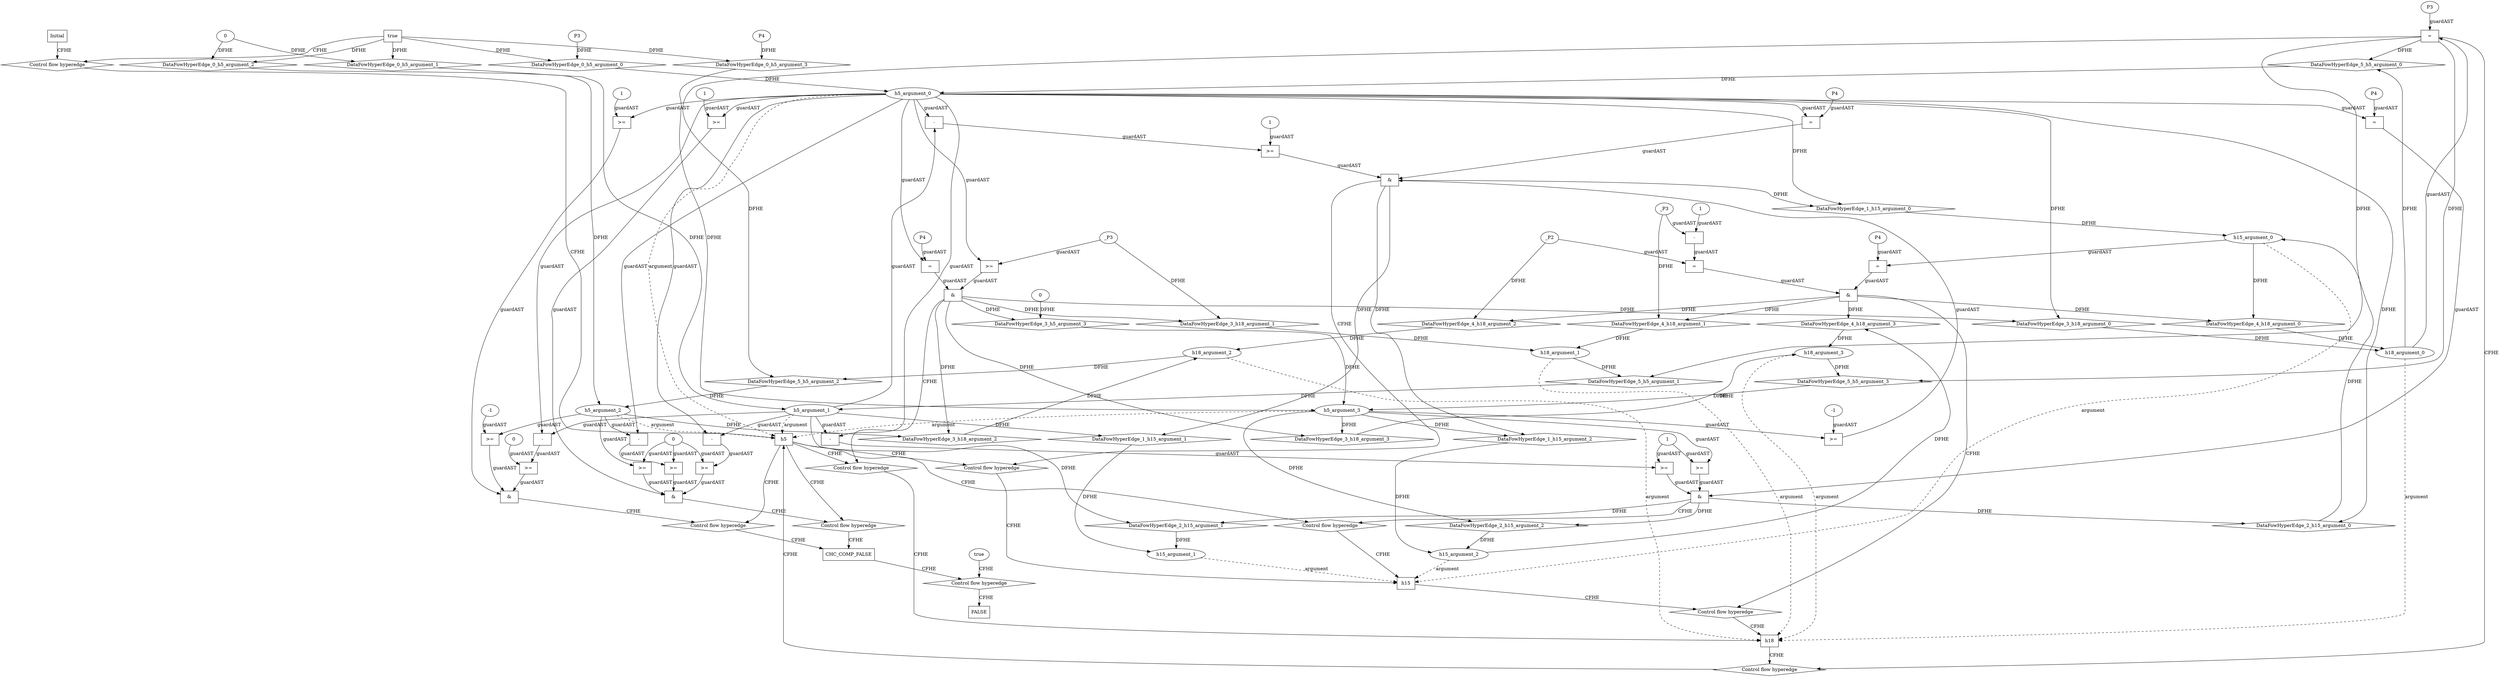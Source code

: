digraph dag {
"CHC_COMP_FALSE" [label="CHC_COMP_FALSE" nodeName="CHC_COMP_FALSE" class=CONTROL  shape="rect"];
"h15" [label="h15" nodeName="h15" class=CONTROL  shape="rect"];
"h18" [label="h18" nodeName="h18" class=CONTROL  shape="rect"];
"h5" [label="h5" nodeName="h5" class=CONTROL  shape="rect"];
FALSE [label="FALSE" nodeName=FALSE class=CONTROL  shape="rect"];
Initial [label="Initial" nodeName=Initial class=CONTROL  shape="rect"];
ControlFowHyperEdge_0 [label="Control flow hyperedge" nodeName=ControlFowHyperEdge_0 class=controlFlowHyperEdge shape="diamond"];
"Initial" -> ControlFowHyperEdge_0 [label="CFHE"]
ControlFowHyperEdge_0 -> "h5" [label="CFHE"]
ControlFowHyperEdge_1 [label="Control flow hyperedge" nodeName=ControlFowHyperEdge_1 class=controlFlowHyperEdge shape="diamond"];
"h5" -> ControlFowHyperEdge_1 [label="CFHE"]
ControlFowHyperEdge_1 -> "h15" [label="CFHE"]
ControlFowHyperEdge_2 [label="Control flow hyperedge" nodeName=ControlFowHyperEdge_2 class=controlFlowHyperEdge shape="diamond"];
"h5" -> ControlFowHyperEdge_2 [label="CFHE"]
ControlFowHyperEdge_2 -> "h15" [label="CFHE"]
ControlFowHyperEdge_3 [label="Control flow hyperedge" nodeName=ControlFowHyperEdge_3 class=controlFlowHyperEdge shape="diamond"];
"h5" -> ControlFowHyperEdge_3 [label="CFHE"]
ControlFowHyperEdge_3 -> "h18" [label="CFHE"]
ControlFowHyperEdge_4 [label="Control flow hyperedge" nodeName=ControlFowHyperEdge_4 class=controlFlowHyperEdge shape="diamond"];
"h15" -> ControlFowHyperEdge_4 [label="CFHE"]
ControlFowHyperEdge_4 -> "h18" [label="CFHE"]
ControlFowHyperEdge_5 [label="Control flow hyperedge" nodeName=ControlFowHyperEdge_5 class=controlFlowHyperEdge shape="diamond"];
"h18" -> ControlFowHyperEdge_5 [label="CFHE"]
ControlFowHyperEdge_5 -> "h5" [label="CFHE"]
ControlFowHyperEdge_6 [label="Control flow hyperedge" nodeName=ControlFowHyperEdge_6 class=controlFlowHyperEdge shape="diamond"];
"h5" -> ControlFowHyperEdge_6 [label="CFHE"]
ControlFowHyperEdge_6 -> "CHC_COMP_FALSE" [label="CFHE"]
ControlFowHyperEdge_7 [label="Control flow hyperedge" nodeName=ControlFowHyperEdge_7 class=controlFlowHyperEdge shape="diamond"];
"h5" -> ControlFowHyperEdge_7 [label="CFHE"]
ControlFowHyperEdge_7 -> "CHC_COMP_FALSE" [label="CFHE"]
ControlFowHyperEdge_8 [label="Control flow hyperedge" nodeName=ControlFowHyperEdge_8 class=controlFlowHyperEdge shape="diamond"];
"CHC_COMP_FALSE" -> ControlFowHyperEdge_8 [label="CFHE"]
ControlFowHyperEdge_8 -> "FALSE" [label="CFHE"]
"h5_argument_0" [label="h5_argument_0" nodeName=argument0 class=argument  head="h5" shape="oval"];
"h5_argument_0" -> "h5"[label="argument" style="dashed"]
"h5_argument_1" [label="h5_argument_1" nodeName=argument1 class=argument  head="h5" shape="oval"];
"h5_argument_1" -> "h5"[label="argument" style="dashed"]
"h5_argument_2" [label="h5_argument_2" nodeName=argument2 class=argument  head="h5" shape="oval"];
"h5_argument_2" -> "h5"[label="argument" style="dashed"]
"h5_argument_3" [label="h5_argument_3" nodeName=argument3 class=argument  head="h5" shape="oval"];
"h5_argument_3" -> "h5"[label="argument" style="dashed"]
"h15_argument_0" [label="h15_argument_0" nodeName=argument0 class=argument  head="h15" shape="oval"];
"h15_argument_0" -> "h15"[label="argument" style="dashed"]
"h15_argument_1" [label="h15_argument_1" nodeName=argument1 class=argument  head="h15" shape="oval"];
"h15_argument_1" -> "h15"[label="argument" style="dashed"]
"h15_argument_2" [label="h15_argument_2" nodeName=argument2 class=argument  head="h15" shape="oval"];
"h15_argument_2" -> "h15"[label="argument" style="dashed"]
"h18_argument_0" [label="h18_argument_0" nodeName=argument0 class=argument  head="h18" shape="oval"];
"h18_argument_0" -> "h18"[label="argument" style="dashed"]
"h18_argument_1" [label="h18_argument_1" nodeName=argument1 class=argument  head="h18" shape="oval"];
"h18_argument_1" -> "h18"[label="argument" style="dashed"]
"h18_argument_2" [label="h18_argument_2" nodeName=argument2 class=argument  head="h18" shape="oval"];
"h18_argument_2" -> "h18"[label="argument" style="dashed"]
"h18_argument_3" [label="h18_argument_3" nodeName=argument3 class=argument  head="h18" shape="oval"];
"h18_argument_3" -> "h18"[label="argument" style="dashed"]

"true_0" [label="true" nodeName="true_0" class=true shape="rect"];
"true_0" -> "ControlFowHyperEdge_0" [label="CFHE"];
"xxxh5___Initial_0xxxdataFlow_0_node_0" [label="P3" nodeName="xxxh5___Initial_0xxxdataFlow_0_node_0" class=symbolicConstant ];

"xxxh5___Initial_0xxxdataFlow1_node_0" [label="0" nodeName="xxxh5___Initial_0xxxdataFlow1_node_0" class=IdealInt ];


"xxxh5___Initial_0xxxdataFlow3_node_0" [label="P4" nodeName="xxxh5___Initial_0xxxdataFlow3_node_0" class=symbolicConstant ];

"xxxh15___h5_1xxx_and" [label="&" nodeName="xxxh15___h5_1xxx_and" class=Operator shape="rect"];
"xxxh15___h5_1xxxguard_0_node_0" [label=">=" nodeName="xxxh15___h5_1xxxguard_0_node_0" class=Operator  shape="rect"];
"xxxh15___h5_1xxxguard_0_node_1" [label="-1" nodeName="xxxh15___h5_1xxxguard_0_node_1" class=IdealInt ];
"xxxh15___h5_1xxxguard_0_node_1" -> "xxxh15___h5_1xxxguard_0_node_0"[label="guardAST"]
"h5_argument_3" -> "xxxh15___h5_1xxxguard_0_node_0"[label="guardAST"]

"xxxh15___h5_1xxxguard_0_node_0" -> "xxxh15___h5_1xxx_and" [label="guardAST"];
"xxxh15___h5_1xxxguard1_node_0" [label=">=" nodeName="xxxh15___h5_1xxxguard1_node_0" class=Operator  shape="rect"];
"xxxh15___h5_1xxxguard1_node_1" [label="-" nodeName="xxxh15___h5_1xxxguard1_node_1" class= Operator shape="rect"];
"xxxh15___h5_1xxxguard1_node_4" [label="1" nodeName="xxxh15___h5_1xxxguard1_node_4" class=IdealInt ];
"xxxh15___h5_1xxxguard1_node_1" -> "xxxh15___h5_1xxxguard1_node_0"[label="guardAST"]
"xxxh15___h5_1xxxguard1_node_4" -> "xxxh15___h5_1xxxguard1_node_0"[label="guardAST"]
"h5_argument_0" -> "xxxh15___h5_1xxxguard1_node_1"[label="guardAST"]
"h5_argument_1" -> "xxxh15___h5_1xxxguard1_node_1"[label="guardAST"]

"xxxh15___h5_1xxxguard1_node_0" -> "xxxh15___h5_1xxx_and" [label="guardAST"];
"xxxh15___h5_1xxxguard2_node_0" [label="=" nodeName="xxxh15___h5_1xxxguard2_node_0" class=Operator  shape="rect"];
"xxxh15___h5_1xxxguard2_node_1" [label="P4" nodeName="xxxh15___h5_1xxxguard2_node_1" class=symbolicConstant ];
"xxxh15___h5_1xxxguard2_node_1" -> "xxxh15___h5_1xxxguard2_node_0"[label="guardAST"]
"h5_argument_0" -> "xxxh15___h5_1xxxguard2_node_0"[label="guardAST"]

"xxxh15___h5_1xxxguard2_node_0" -> "xxxh15___h5_1xxx_and" [label="guardAST"];
"xxxh15___h5_1xxx_and" -> "ControlFowHyperEdge_1" [label="CFHE"];

"xxxh15___h5_2xxx_and" [label="&" nodeName="xxxh15___h5_2xxx_and" class=Operator shape="rect"];
"xxxh15___h5_2xxxguard_0_node_0" [label=">=" nodeName="xxxh15___h5_2xxxguard_0_node_0" class=Operator  shape="rect"];
"xxxh15___h5_2xxxguard_0_node_2" [label="1" nodeName="xxxh15___h5_2xxxguard_0_node_2" class=IdealInt ];
"h5_argument_3" -> "xxxh15___h5_2xxxguard_0_node_0"[label="guardAST"]
"xxxh15___h5_2xxxguard_0_node_2" -> "xxxh15___h5_2xxxguard_0_node_0"[label="guardAST"]

"xxxh15___h5_2xxxguard_0_node_0" -> "xxxh15___h5_2xxx_and" [label="guardAST"];
"xxxh15___h5_2xxxguard1_node_0" [label=">=" nodeName="xxxh15___h5_2xxxguard1_node_0" class=Operator  shape="rect"];
"xxxh15___h5_2xxxguard1_node_1" [label="-" nodeName="xxxh15___h5_2xxxguard1_node_1" class= Operator shape="rect"];
"xxxh15___h5_2xxxguard1_node_1" -> "xxxh15___h5_2xxxguard1_node_0"[label="guardAST"]
"xxxh15___h5_2xxxguard_0_node_2" -> "xxxh15___h5_2xxxguard1_node_0"[label="guardAST"]
"h5_argument_0" -> "xxxh15___h5_2xxxguard1_node_1"[label="guardAST"]
"h5_argument_1" -> "xxxh15___h5_2xxxguard1_node_1"[label="guardAST"]

"xxxh15___h5_2xxxguard1_node_0" -> "xxxh15___h5_2xxx_and" [label="guardAST"];
"xxxh15___h5_2xxxguard2_node_0" [label="=" nodeName="xxxh15___h5_2xxxguard2_node_0" class=Operator  shape="rect"];
"xxxh15___h5_2xxxguard2_node_1" [label="P4" nodeName="xxxh15___h5_2xxxguard2_node_1" class=symbolicConstant ];
"xxxh15___h5_2xxxguard2_node_1" -> "xxxh15___h5_2xxxguard2_node_0"[label="guardAST"]
"h5_argument_0" -> "xxxh15___h5_2xxxguard2_node_0"[label="guardAST"]

"xxxh15___h5_2xxxguard2_node_0" -> "xxxh15___h5_2xxx_and" [label="guardAST"];
"xxxh15___h5_2xxx_and" -> "ControlFowHyperEdge_2" [label="CFHE"];

"xxxh18___h5_3xxx_and" [label="&" nodeName="xxxh18___h5_3xxx_and" class=Operator shape="rect"];
"xxxh18___h5_3xxxguard_0_node_0" [label=">=" nodeName="xxxh18___h5_3xxxguard_0_node_0" class=Operator  shape="rect"];
"h5_argument_0" -> "xxxh18___h5_3xxxguard_0_node_0"[label="guardAST"]
"xxxh18___h5_3xxxdataFlow_0_node_0" -> "xxxh18___h5_3xxxguard_0_node_0"[label="guardAST"]

"xxxh18___h5_3xxxguard_0_node_0" -> "xxxh18___h5_3xxx_and" [label="guardAST"];
"xxxh18___h5_3xxxguard1_node_0" [label="=" nodeName="xxxh18___h5_3xxxguard1_node_0" class=Operator  shape="rect"];
"xxxh18___h5_3xxxguard1_node_1" [label="P4" nodeName="xxxh18___h5_3xxxguard1_node_1" class=symbolicConstant ];
"xxxh18___h5_3xxxguard1_node_1" -> "xxxh18___h5_3xxxguard1_node_0"[label="guardAST"]
"h5_argument_0" -> "xxxh18___h5_3xxxguard1_node_0"[label="guardAST"]

"xxxh18___h5_3xxxguard1_node_0" -> "xxxh18___h5_3xxx_and" [label="guardAST"];
"xxxh18___h5_3xxx_and" -> "ControlFowHyperEdge_3" [label="CFHE"];
"xxxh18___h5_3xxxdataFlow_0_node_0" [label="_P3" nodeName="xxxh18___h5_3xxxdataFlow_0_node_0" class=symbolicConstant ];


"xxxh18___h15_4xxx_and" [label="&" nodeName="xxxh18___h15_4xxx_and" class=Operator shape="rect"];
"xxxh18___h15_4xxxguard_0_node_0" [label="=" nodeName="xxxh18___h15_4xxxguard_0_node_0" class=Operator  shape="rect"];
"xxxh18___h15_4xxxguard_0_node_1" [label="P4" nodeName="xxxh18___h15_4xxxguard_0_node_1" class=symbolicConstant ];
"xxxh18___h15_4xxxguard_0_node_1" -> "xxxh18___h15_4xxxguard_0_node_0"[label="guardAST"]
"h15_argument_0" -> "xxxh18___h15_4xxxguard_0_node_0"[label="guardAST"]

"xxxh18___h15_4xxxguard_0_node_0" -> "xxxh18___h15_4xxx_and" [label="guardAST"];
"xxxh18___h15_4xxxguard1_node_0" [label="=" nodeName="xxxh18___h15_4xxxguard1_node_0" class=Operator  shape="rect"];
"xxxh18___h15_4xxxguard1_node_2" [label="-" nodeName="xxxh18___h15_4xxxguard1_node_2" class= Operator shape="rect"];
"xxxh18___h15_4xxxguard1_node_4" [label="1" nodeName="xxxh18___h15_4xxxguard1_node_4" class=IdealInt ];
"xxxh18___h15_4xxxdataFlow1_node_0" -> "xxxh18___h15_4xxxguard1_node_0"[label="guardAST"]
"xxxh18___h15_4xxxguard1_node_2" -> "xxxh18___h15_4xxxguard1_node_0"[label="guardAST"]
"xxxh18___h15_4xxxdataFlow_0_node_0" -> "xxxh18___h15_4xxxguard1_node_2"[label="guardAST"]
"xxxh18___h15_4xxxguard1_node_4" -> "xxxh18___h15_4xxxguard1_node_2"[label="guardAST"]

"xxxh18___h15_4xxxguard1_node_0" -> "xxxh18___h15_4xxx_and" [label="guardAST"];
"xxxh18___h15_4xxx_and" -> "ControlFowHyperEdge_4" [label="CFHE"];
"xxxh18___h15_4xxxdataFlow_0_node_0" [label="_P3" nodeName="xxxh18___h15_4xxxdataFlow_0_node_0" class=symbolicConstant ];

"xxxh18___h15_4xxxdataFlow1_node_0" [label="_P2" nodeName="xxxh18___h15_4xxxdataFlow1_node_0" class=symbolicConstant ];

"xxxh5___h18_5xxxguard_0_node_0" [label="=" nodeName="xxxh5___h18_5xxxguard_0_node_0" class=Operator  shape="rect"];
"xxxh5___h18_5xxxguard_0_node_1" [label="P3" nodeName="xxxh5___h18_5xxxguard_0_node_1" class=symbolicConstant ];
"xxxh5___h18_5xxxguard_0_node_1" -> "xxxh5___h18_5xxxguard_0_node_0"[label="guardAST"]
"h18_argument_0" -> "xxxh5___h18_5xxxguard_0_node_0"[label="guardAST"]

"xxxh5___h18_5xxxguard_0_node_0" -> "ControlFowHyperEdge_5" [label="CFHE"];
"xxxCHC_COMP_FALSE___h5_6xxx_and" [label="&" nodeName="xxxCHC_COMP_FALSE___h5_6xxx_and" class=Operator shape="rect"];
"xxxCHC_COMP_FALSE___h5_6xxxguard_0_node_0" [label=">=" nodeName="xxxCHC_COMP_FALSE___h5_6xxxguard_0_node_0" class=Operator  shape="rect"];
"xxxCHC_COMP_FALSE___h5_6xxxguard_0_node_1" [label="-1" nodeName="xxxCHC_COMP_FALSE___h5_6xxxguard_0_node_1" class=IdealInt ];
"xxxCHC_COMP_FALSE___h5_6xxxguard_0_node_1" -> "xxxCHC_COMP_FALSE___h5_6xxxguard_0_node_0"[label="guardAST"]
"h5_argument_2" -> "xxxCHC_COMP_FALSE___h5_6xxxguard_0_node_0"[label="guardAST"]

"xxxCHC_COMP_FALSE___h5_6xxxguard_0_node_0" -> "xxxCHC_COMP_FALSE___h5_6xxx_and" [label="guardAST"];
"xxxCHC_COMP_FALSE___h5_6xxxguard1_node_0" [label=">=" nodeName="xxxCHC_COMP_FALSE___h5_6xxxguard1_node_0" class=Operator  shape="rect"];
"xxxCHC_COMP_FALSE___h5_6xxxguard1_node_2" [label="1" nodeName="xxxCHC_COMP_FALSE___h5_6xxxguard1_node_2" class=IdealInt ];
"h5_argument_0" -> "xxxCHC_COMP_FALSE___h5_6xxxguard1_node_0"[label="guardAST"]
"xxxCHC_COMP_FALSE___h5_6xxxguard1_node_2" -> "xxxCHC_COMP_FALSE___h5_6xxxguard1_node_0"[label="guardAST"]

"xxxCHC_COMP_FALSE___h5_6xxxguard1_node_0" -> "xxxCHC_COMP_FALSE___h5_6xxx_and" [label="guardAST"];
"xxxCHC_COMP_FALSE___h5_6xxxguard2_node_0" [label=">=" nodeName="xxxCHC_COMP_FALSE___h5_6xxxguard2_node_0" class=Operator  shape="rect"];
"xxxCHC_COMP_FALSE___h5_6xxxguard2_node_1" [label="0" nodeName="xxxCHC_COMP_FALSE___h5_6xxxguard2_node_1" class=IdealInt ];
"xxxCHC_COMP_FALSE___h5_6xxxguard2_node_2" [label="-" nodeName="xxxCHC_COMP_FALSE___h5_6xxxguard2_node_2" class= Operator shape="rect"];
"xxxCHC_COMP_FALSE___h5_6xxxguard2_node_1" -> "xxxCHC_COMP_FALSE___h5_6xxxguard2_node_0"[label="guardAST"]
"xxxCHC_COMP_FALSE___h5_6xxxguard2_node_2" -> "xxxCHC_COMP_FALSE___h5_6xxxguard2_node_0"[label="guardAST"]
"h5_argument_0" -> "xxxCHC_COMP_FALSE___h5_6xxxguard2_node_2"[label="guardAST"]
"h5_argument_1" -> "xxxCHC_COMP_FALSE___h5_6xxxguard2_node_2"[label="guardAST"]

"xxxCHC_COMP_FALSE___h5_6xxxguard2_node_0" -> "xxxCHC_COMP_FALSE___h5_6xxx_and" [label="guardAST"];
"xxxCHC_COMP_FALSE___h5_6xxx_and" -> "ControlFowHyperEdge_6" [label="CFHE"];
"xxxCHC_COMP_FALSE___h5_7xxx_and" [label="&" nodeName="xxxCHC_COMP_FALSE___h5_7xxx_and" class=Operator shape="rect"];
"xxxCHC_COMP_FALSE___h5_7xxxguard_0_node_0" [label=">=" nodeName="xxxCHC_COMP_FALSE___h5_7xxxguard_0_node_0" class=Operator  shape="rect"];
"xxxCHC_COMP_FALSE___h5_7xxxguard_0_node_1" [label="0" nodeName="xxxCHC_COMP_FALSE___h5_7xxxguard_0_node_1" class=IdealInt ];
"xxxCHC_COMP_FALSE___h5_7xxxguard_0_node_2" [label="-" nodeName="xxxCHC_COMP_FALSE___h5_7xxxguard_0_node_2" class= Operator shape="rect"];
"xxxCHC_COMP_FALSE___h5_7xxxguard_0_node_1" -> "xxxCHC_COMP_FALSE___h5_7xxxguard_0_node_0"[label="guardAST"]
"xxxCHC_COMP_FALSE___h5_7xxxguard_0_node_2" -> "xxxCHC_COMP_FALSE___h5_7xxxguard_0_node_0"[label="guardAST"]
"h5_argument_0" -> "xxxCHC_COMP_FALSE___h5_7xxxguard_0_node_2"[label="guardAST"]
"h5_argument_2" -> "xxxCHC_COMP_FALSE___h5_7xxxguard_0_node_2"[label="guardAST"]

"xxxCHC_COMP_FALSE___h5_7xxxguard_0_node_0" -> "xxxCHC_COMP_FALSE___h5_7xxx_and" [label="guardAST"];
"xxxCHC_COMP_FALSE___h5_7xxxguard1_node_0" [label=">=" nodeName="xxxCHC_COMP_FALSE___h5_7xxxguard1_node_0" class=Operator  shape="rect"];
"h5_argument_2" -> "xxxCHC_COMP_FALSE___h5_7xxxguard1_node_0"[label="guardAST"]
"xxxCHC_COMP_FALSE___h5_7xxxguard_0_node_1" -> "xxxCHC_COMP_FALSE___h5_7xxxguard1_node_0"[label="guardAST"]

"xxxCHC_COMP_FALSE___h5_7xxxguard1_node_0" -> "xxxCHC_COMP_FALSE___h5_7xxx_and" [label="guardAST"];
"xxxCHC_COMP_FALSE___h5_7xxxguard2_node_0" [label=">=" nodeName="xxxCHC_COMP_FALSE___h5_7xxxguard2_node_0" class=Operator  shape="rect"];
"xxxCHC_COMP_FALSE___h5_7xxxguard2_node_2" [label="1" nodeName="xxxCHC_COMP_FALSE___h5_7xxxguard2_node_2" class=IdealInt ];
"h5_argument_0" -> "xxxCHC_COMP_FALSE___h5_7xxxguard2_node_0"[label="guardAST"]
"xxxCHC_COMP_FALSE___h5_7xxxguard2_node_2" -> "xxxCHC_COMP_FALSE___h5_7xxxguard2_node_0"[label="guardAST"]

"xxxCHC_COMP_FALSE___h5_7xxxguard2_node_0" -> "xxxCHC_COMP_FALSE___h5_7xxx_and" [label="guardAST"];
"xxxCHC_COMP_FALSE___h5_7xxxguard3_node_0" [label=">=" nodeName="xxxCHC_COMP_FALSE___h5_7xxxguard3_node_0" class=Operator  shape="rect"];
"xxxCHC_COMP_FALSE___h5_7xxxguard3_node_2" [label="-" nodeName="xxxCHC_COMP_FALSE___h5_7xxxguard3_node_2" class= Operator shape="rect"];
"xxxCHC_COMP_FALSE___h5_7xxxguard_0_node_1" -> "xxxCHC_COMP_FALSE___h5_7xxxguard3_node_0"[label="guardAST"]
"xxxCHC_COMP_FALSE___h5_7xxxguard3_node_2" -> "xxxCHC_COMP_FALSE___h5_7xxxguard3_node_0"[label="guardAST"]
"h5_argument_0" -> "xxxCHC_COMP_FALSE___h5_7xxxguard3_node_2"[label="guardAST"]
"h5_argument_1" -> "xxxCHC_COMP_FALSE___h5_7xxxguard3_node_2"[label="guardAST"]

"xxxCHC_COMP_FALSE___h5_7xxxguard3_node_0" -> "xxxCHC_COMP_FALSE___h5_7xxx_and" [label="guardAST"];
"xxxCHC_COMP_FALSE___h5_7xxx_and" -> "ControlFowHyperEdge_7" [label="CFHE"];
"xxxFALSE___CHC_COMP_FALSE_8xxxguard_0_node_0" [label="true" nodeName="xxxFALSE___CHC_COMP_FALSE_8xxxguard_0_node_0" class=Constant ];

"xxxFALSE___CHC_COMP_FALSE_8xxxguard_0_node_0" -> "ControlFowHyperEdge_8" [label="CFHE"];
"xxxh18___h5_3xxxh5_argument_3_constant_0" [label="0" nodeName="xxxh18___h5_3xxxh5_argument_3_constant_0" class=Constant];
"DataFowHyperEdge_3_h5_argument_3" [label="DataFowHyperEdge_3_h5_argument_3" nodeName="DataFowHyperEdge_3_h5_argument_3" class=DataFlowHyperedge shape="diamond"];
"DataFowHyperEdge_3_h5_argument_3" -> "h5_argument_3"[label="DFHE"]
"xxxh18___h5_3xxx_and" -> "DataFowHyperEdge_3_h5_argument_3"[label="DFHE"]
"xxxh18___h5_3xxxh5_argument_3_constant_0" -> "DataFowHyperEdge_3_h5_argument_3" [label="DFHE"];
"h5_argument_0" -> "DataFowHyperEdge_1_h15_argument_0"[label="DFHE"]
"DataFowHyperEdge_1_h15_argument_0" [label="DataFowHyperEdge_1_h15_argument_0" nodeName="DataFowHyperEdge_1_h15_argument_0" class=DataFlowHyperedge shape="diamond"];
"DataFowHyperEdge_1_h15_argument_0" -> "h15_argument_0"[label="DFHE"]
"xxxh15___h5_1xxx_and" -> "DataFowHyperEdge_1_h15_argument_0"[label="DFHE"]
"h5_argument_3" -> "DataFowHyperEdge_1_h15_argument_2"[label="DFHE"]
"DataFowHyperEdge_1_h15_argument_2" [label="DataFowHyperEdge_1_h15_argument_2" nodeName="DataFowHyperEdge_1_h15_argument_2" class=DataFlowHyperedge shape="diamond"];
"DataFowHyperEdge_1_h15_argument_2" -> "h15_argument_2"[label="DFHE"]
"xxxh15___h5_1xxx_and" -> "DataFowHyperEdge_1_h15_argument_2"[label="DFHE"]
"h5_argument_0" -> "DataFowHyperEdge_2_h15_argument_0"[label="DFHE"]
"DataFowHyperEdge_2_h15_argument_0" [label="DataFowHyperEdge_2_h15_argument_0" nodeName="DataFowHyperEdge_2_h15_argument_0" class=DataFlowHyperedge shape="diamond"];
"DataFowHyperEdge_2_h15_argument_0" -> "h15_argument_0"[label="DFHE"]
"xxxh15___h5_2xxx_and" -> "DataFowHyperEdge_2_h15_argument_0"[label="DFHE"]
"h5_argument_3" -> "DataFowHyperEdge_2_h15_argument_2"[label="DFHE"]
"DataFowHyperEdge_2_h15_argument_2" [label="DataFowHyperEdge_2_h15_argument_2" nodeName="DataFowHyperEdge_2_h15_argument_2" class=DataFlowHyperedge shape="diamond"];
"DataFowHyperEdge_2_h15_argument_2" -> "h15_argument_2"[label="DFHE"]
"xxxh15___h5_2xxx_and" -> "DataFowHyperEdge_2_h15_argument_2"[label="DFHE"]
"h5_argument_0" -> "DataFowHyperEdge_3_h18_argument_0"[label="DFHE"]
"DataFowHyperEdge_3_h18_argument_0" [label="DataFowHyperEdge_3_h18_argument_0" nodeName="DataFowHyperEdge_3_h18_argument_0" class=DataFlowHyperedge shape="diamond"];
"DataFowHyperEdge_3_h18_argument_0" -> "h18_argument_0"[label="DFHE"]
"xxxh18___h5_3xxx_and" -> "DataFowHyperEdge_3_h18_argument_0"[label="DFHE"]
"h5_argument_2" -> "DataFowHyperEdge_3_h18_argument_2"[label="DFHE"]
"DataFowHyperEdge_3_h18_argument_2" [label="DataFowHyperEdge_3_h18_argument_2" nodeName="DataFowHyperEdge_3_h18_argument_2" class=DataFlowHyperedge shape="diamond"];
"DataFowHyperEdge_3_h18_argument_2" -> "h18_argument_2"[label="DFHE"]
"xxxh18___h5_3xxx_and" -> "DataFowHyperEdge_3_h18_argument_2"[label="DFHE"]
"h15_argument_0" -> "DataFowHyperEdge_4_h18_argument_0"[label="DFHE"]
"DataFowHyperEdge_4_h18_argument_0" [label="DataFowHyperEdge_4_h18_argument_0" nodeName="DataFowHyperEdge_4_h18_argument_0" class=DataFlowHyperedge shape="diamond"];
"DataFowHyperEdge_4_h18_argument_0" -> "h18_argument_0"[label="DFHE"]
"xxxh18___h15_4xxx_and" -> "DataFowHyperEdge_4_h18_argument_0"[label="DFHE"]
"h15_argument_2" -> "DataFowHyperEdge_4_h18_argument_3"[label="DFHE"]
"DataFowHyperEdge_4_h18_argument_3" [label="DataFowHyperEdge_4_h18_argument_3" nodeName="DataFowHyperEdge_4_h18_argument_3" class=DataFlowHyperedge shape="diamond"];
"DataFowHyperEdge_4_h18_argument_3" -> "h18_argument_3"[label="DFHE"]
"xxxh18___h15_4xxx_and" -> "DataFowHyperEdge_4_h18_argument_3"[label="DFHE"]
"h18_argument_0" -> "DataFowHyperEdge_5_h5_argument_0"[label="DFHE"]
"DataFowHyperEdge_5_h5_argument_0" [label="DataFowHyperEdge_5_h5_argument_0" nodeName="DataFowHyperEdge_5_h5_argument_0" class=DataFlowHyperedge shape="diamond"];
"DataFowHyperEdge_5_h5_argument_0" -> "h5_argument_0"[label="DFHE"]
"xxxh5___h18_5xxxguard_0_node_0" -> "DataFowHyperEdge_5_h5_argument_0"[label="DFHE"]
"h18_argument_1" -> "DataFowHyperEdge_5_h5_argument_1"[label="DFHE"]
"DataFowHyperEdge_5_h5_argument_1" [label="DataFowHyperEdge_5_h5_argument_1" nodeName="DataFowHyperEdge_5_h5_argument_1" class=DataFlowHyperedge shape="diamond"];
"DataFowHyperEdge_5_h5_argument_1" -> "h5_argument_1"[label="DFHE"]
"xxxh5___h18_5xxxguard_0_node_0" -> "DataFowHyperEdge_5_h5_argument_1"[label="DFHE"]
"h18_argument_2" -> "DataFowHyperEdge_5_h5_argument_2"[label="DFHE"]
"DataFowHyperEdge_5_h5_argument_2" [label="DataFowHyperEdge_5_h5_argument_2" nodeName="DataFowHyperEdge_5_h5_argument_2" class=DataFlowHyperedge shape="diamond"];
"DataFowHyperEdge_5_h5_argument_2" -> "h5_argument_2"[label="DFHE"]
"xxxh5___h18_5xxxguard_0_node_0" -> "DataFowHyperEdge_5_h5_argument_2"[label="DFHE"]
"h18_argument_3" -> "DataFowHyperEdge_5_h5_argument_3"[label="DFHE"]
"DataFowHyperEdge_5_h5_argument_3" [label="DataFowHyperEdge_5_h5_argument_3" nodeName="DataFowHyperEdge_5_h5_argument_3" class=DataFlowHyperedge shape="diamond"];
"DataFowHyperEdge_5_h5_argument_3" -> "h5_argument_3"[label="DFHE"]
"xxxh5___h18_5xxxguard_0_node_0" -> "DataFowHyperEdge_5_h5_argument_3"[label="DFHE"]
"DataFowHyperEdge_0_h5_argument_0" [label="DataFowHyperEdge_0_h5_argument_0" nodeName="DataFowHyperEdge_0_h5_argument_0" class=DataFlowHyperedge shape="diamond"];
"DataFowHyperEdge_0_h5_argument_0" -> "h5_argument_0"[label="DFHE"]
"true_0" -> "DataFowHyperEdge_0_h5_argument_0" [label="DFHE"];
"xxxh5___Initial_0xxxdataFlow_0_node_0" -> "DataFowHyperEdge_0_h5_argument_0" [label="DFHE"];
"DataFowHyperEdge_0_h5_argument_1" [label="DataFowHyperEdge_0_h5_argument_1" nodeName="DataFowHyperEdge_0_h5_argument_1" class=DataFlowHyperedge shape="diamond"];
"DataFowHyperEdge_0_h5_argument_1" -> "h5_argument_1"[label="DFHE"]
"true_0" -> "DataFowHyperEdge_0_h5_argument_1" [label="DFHE"];
"xxxh5___Initial_0xxxdataFlow1_node_0" -> "DataFowHyperEdge_0_h5_argument_1" [label="DFHE"];
"DataFowHyperEdge_0_h5_argument_2" [label="DataFowHyperEdge_0_h5_argument_2" nodeName="DataFowHyperEdge_0_h5_argument_2" class=DataFlowHyperedge shape="diamond"];
"DataFowHyperEdge_0_h5_argument_2" -> "h5_argument_2"[label="DFHE"]
"true_0" -> "DataFowHyperEdge_0_h5_argument_2" [label="DFHE"];
"xxxh5___Initial_0xxxdataFlow1_node_0" -> "DataFowHyperEdge_0_h5_argument_2" [label="DFHE"];
"DataFowHyperEdge_0_h5_argument_3" [label="DataFowHyperEdge_0_h5_argument_3" nodeName="DataFowHyperEdge_0_h5_argument_3" class=DataFlowHyperedge shape="diamond"];
"DataFowHyperEdge_0_h5_argument_3" -> "h5_argument_3"[label="DFHE"]
"true_0" -> "DataFowHyperEdge_0_h5_argument_3" [label="DFHE"];
"xxxh5___Initial_0xxxdataFlow3_node_0" -> "DataFowHyperEdge_0_h5_argument_3" [label="DFHE"];
"DataFowHyperEdge_1_h15_argument_1" [label="DataFowHyperEdge_1_h15_argument_1" nodeName="DataFowHyperEdge_1_h15_argument_1" class=DataFlowHyperedge shape="diamond"];
"DataFowHyperEdge_1_h15_argument_1" -> "h15_argument_1"[label="DFHE"]
"xxxh15___h5_1xxx_and" -> "DataFowHyperEdge_1_h15_argument_1"[label="DFHE"]
"h5_argument_1" -> "DataFowHyperEdge_1_h15_argument_1" [label="DFHE"];
"DataFowHyperEdge_2_h15_argument_1" [label="DataFowHyperEdge_2_h15_argument_1" nodeName="DataFowHyperEdge_2_h15_argument_1" class=DataFlowHyperedge shape="diamond"];
"DataFowHyperEdge_2_h15_argument_1" -> "h15_argument_1"[label="DFHE"]
"xxxh15___h5_2xxx_and" -> "DataFowHyperEdge_2_h15_argument_1"[label="DFHE"]
"h5_argument_1" -> "DataFowHyperEdge_2_h15_argument_1" [label="DFHE"];
"DataFowHyperEdge_3_h18_argument_1" [label="DataFowHyperEdge_3_h18_argument_1" nodeName="DataFowHyperEdge_3_h18_argument_1" class=DataFlowHyperedge shape="diamond"];
"DataFowHyperEdge_3_h18_argument_1" -> "h18_argument_1"[label="DFHE"]
"xxxh18___h5_3xxx_and" -> "DataFowHyperEdge_3_h18_argument_1"[label="DFHE"]
"xxxh18___h5_3xxxdataFlow_0_node_0" -> "DataFowHyperEdge_3_h18_argument_1" [label="DFHE"];
"DataFowHyperEdge_3_h18_argument_3" [label="DataFowHyperEdge_3_h18_argument_3" nodeName="DataFowHyperEdge_3_h18_argument_3" class=DataFlowHyperedge shape="diamond"];
"DataFowHyperEdge_3_h18_argument_3" -> "h18_argument_3"[label="DFHE"]
"xxxh18___h5_3xxx_and" -> "DataFowHyperEdge_3_h18_argument_3"[label="DFHE"]
"h5_argument_3" -> "DataFowHyperEdge_3_h18_argument_3" [label="DFHE"];
"DataFowHyperEdge_4_h18_argument_1" [label="DataFowHyperEdge_4_h18_argument_1" nodeName="DataFowHyperEdge_4_h18_argument_1" class=DataFlowHyperedge shape="diamond"];
"DataFowHyperEdge_4_h18_argument_1" -> "h18_argument_1"[label="DFHE"]
"xxxh18___h15_4xxx_and" -> "DataFowHyperEdge_4_h18_argument_1"[label="DFHE"]
"xxxh18___h15_4xxxdataFlow_0_node_0" -> "DataFowHyperEdge_4_h18_argument_1" [label="DFHE"];
"DataFowHyperEdge_4_h18_argument_2" [label="DataFowHyperEdge_4_h18_argument_2" nodeName="DataFowHyperEdge_4_h18_argument_2" class=DataFlowHyperedge shape="diamond"];
"DataFowHyperEdge_4_h18_argument_2" -> "h18_argument_2"[label="DFHE"]
"xxxh18___h15_4xxx_and" -> "DataFowHyperEdge_4_h18_argument_2"[label="DFHE"]
"xxxh18___h15_4xxxdataFlow1_node_0" -> "DataFowHyperEdge_4_h18_argument_2" [label="DFHE"];




}

